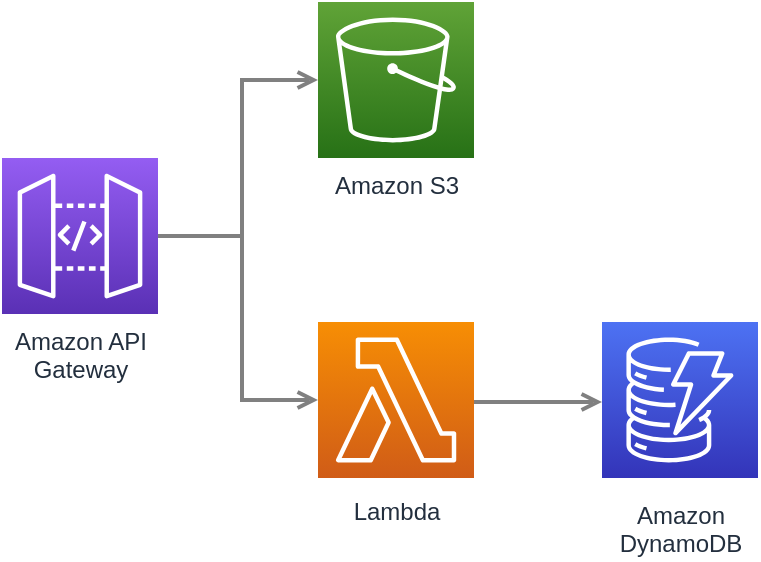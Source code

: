 <mxfile version="15.1.3" type="device"><diagram id="Ht1M8jgEwFfnCIfOTk4-" name="Page-1"><mxGraphModel dx="1843" dy="1333" grid="1" gridSize="10" guides="1" tooltips="1" connect="1" arrows="1" fold="1" page="1" pageScale="1" pageWidth="1169" pageHeight="827" math="0" shadow="0"><root><mxCell id="0"/><mxCell id="1" parent="0"/><mxCell id="nkhSQXfFp0P0pOoWo3UG-1" value="Amazon API&lt;br&gt;Gateway&lt;br&gt;" style="outlineConnect=0;fontColor=#232F3E;gradientColor=#945DF2;gradientDirection=north;fillColor=#5A30B5;strokeColor=#ffffff;dashed=0;verticalLabelPosition=bottom;verticalAlign=top;align=center;html=1;fontSize=12;fontStyle=0;aspect=fixed;shape=mxgraph.aws4.resourceIcon;resIcon=mxgraph.aws4.api_gateway;labelBackgroundColor=#ffffff;" vertex="1" parent="1"><mxGeometry x="80" y="158" width="78" height="78" as="geometry"/></mxCell><mxCell id="nkhSQXfFp0P0pOoWo3UG-2" value="Lambda" style="outlineConnect=0;fontColor=#232F3E;gradientColor=#F78E04;gradientDirection=north;fillColor=#D05C17;strokeColor=#ffffff;dashed=0;verticalLabelPosition=bottom;verticalAlign=top;align=center;html=1;fontSize=12;fontStyle=0;aspect=fixed;shape=mxgraph.aws4.resourceIcon;resIcon=mxgraph.aws4.lambda;labelBackgroundColor=#ffffff;spacingTop=3;" vertex="1" parent="1"><mxGeometry x="238" y="240" width="78" height="78" as="geometry"/></mxCell><mxCell id="nkhSQXfFp0P0pOoWo3UG-4" value="Amazon S3" style="outlineConnect=0;fontColor=#232F3E;gradientColor=#60A337;gradientDirection=north;fillColor=#277116;strokeColor=#ffffff;dashed=0;verticalLabelPosition=bottom;verticalAlign=top;align=center;html=1;fontSize=12;fontStyle=0;aspect=fixed;shape=mxgraph.aws4.resourceIcon;resIcon=mxgraph.aws4.s3;labelBackgroundColor=#ffffff;" vertex="1" parent="1"><mxGeometry x="238.0" y="80" width="78" height="78" as="geometry"/></mxCell><mxCell id="nkhSQXfFp0P0pOoWo3UG-5" value="Amazon&lt;br&gt;DynamoDB&lt;br&gt;" style="outlineConnect=0;fontColor=#232F3E;gradientColor=#4D72F3;gradientDirection=north;fillColor=#3334B9;strokeColor=#ffffff;dashed=0;verticalLabelPosition=bottom;verticalAlign=top;align=center;html=1;fontSize=12;fontStyle=0;aspect=fixed;shape=mxgraph.aws4.resourceIcon;resIcon=mxgraph.aws4.dynamodb;labelBackgroundColor=#ffffff;spacingTop=5;" vertex="1" parent="1"><mxGeometry x="380.0" y="240" width="78" height="78" as="geometry"/></mxCell><mxCell id="nkhSQXfFp0P0pOoWo3UG-6" value="" style="edgeStyle=orthogonalEdgeStyle;rounded=0;orthogonalLoop=1;jettySize=auto;html=1;startArrow=none;startFill=0;endArrow=open;endFill=0;strokeWidth=2;strokeColor=#808080;" edge="1" parent="1" source="nkhSQXfFp0P0pOoWo3UG-1" target="nkhSQXfFp0P0pOoWo3UG-4"><mxGeometry relative="1" as="geometry"><mxPoint x="180" y="220" as="sourcePoint"/><mxPoint x="690.5" y="-237.5" as="targetPoint"/><Array as="points"><mxPoint x="200" y="197"/><mxPoint x="200" y="119"/></Array></mxGeometry></mxCell><mxCell id="nkhSQXfFp0P0pOoWo3UG-7" value="" style="edgeStyle=orthogonalEdgeStyle;rounded=0;orthogonalLoop=1;jettySize=auto;html=1;startArrow=none;startFill=0;endArrow=open;endFill=0;strokeWidth=2;strokeColor=#808080;" edge="1" parent="1" source="nkhSQXfFp0P0pOoWo3UG-1" target="nkhSQXfFp0P0pOoWo3UG-2"><mxGeometry relative="1" as="geometry"><mxPoint x="168" y="207" as="sourcePoint"/><mxPoint x="220" y="300" as="targetPoint"/><Array as="points"><mxPoint x="200" y="197"/><mxPoint x="200" y="279"/></Array></mxGeometry></mxCell><mxCell id="nkhSQXfFp0P0pOoWo3UG-10" value="" style="edgeStyle=orthogonalEdgeStyle;rounded=0;orthogonalLoop=1;jettySize=auto;html=1;startArrow=none;startFill=0;endArrow=open;endFill=0;strokeWidth=2;strokeColor=#808080;" edge="1" parent="1" target="nkhSQXfFp0P0pOoWo3UG-5"><mxGeometry relative="1" as="geometry"><mxPoint x="316" y="280" as="sourcePoint"/><mxPoint x="396" y="272" as="targetPoint"/><Array as="points"><mxPoint x="380" y="280"/><mxPoint x="380" y="280"/></Array></mxGeometry></mxCell></root></mxGraphModel></diagram></mxfile>